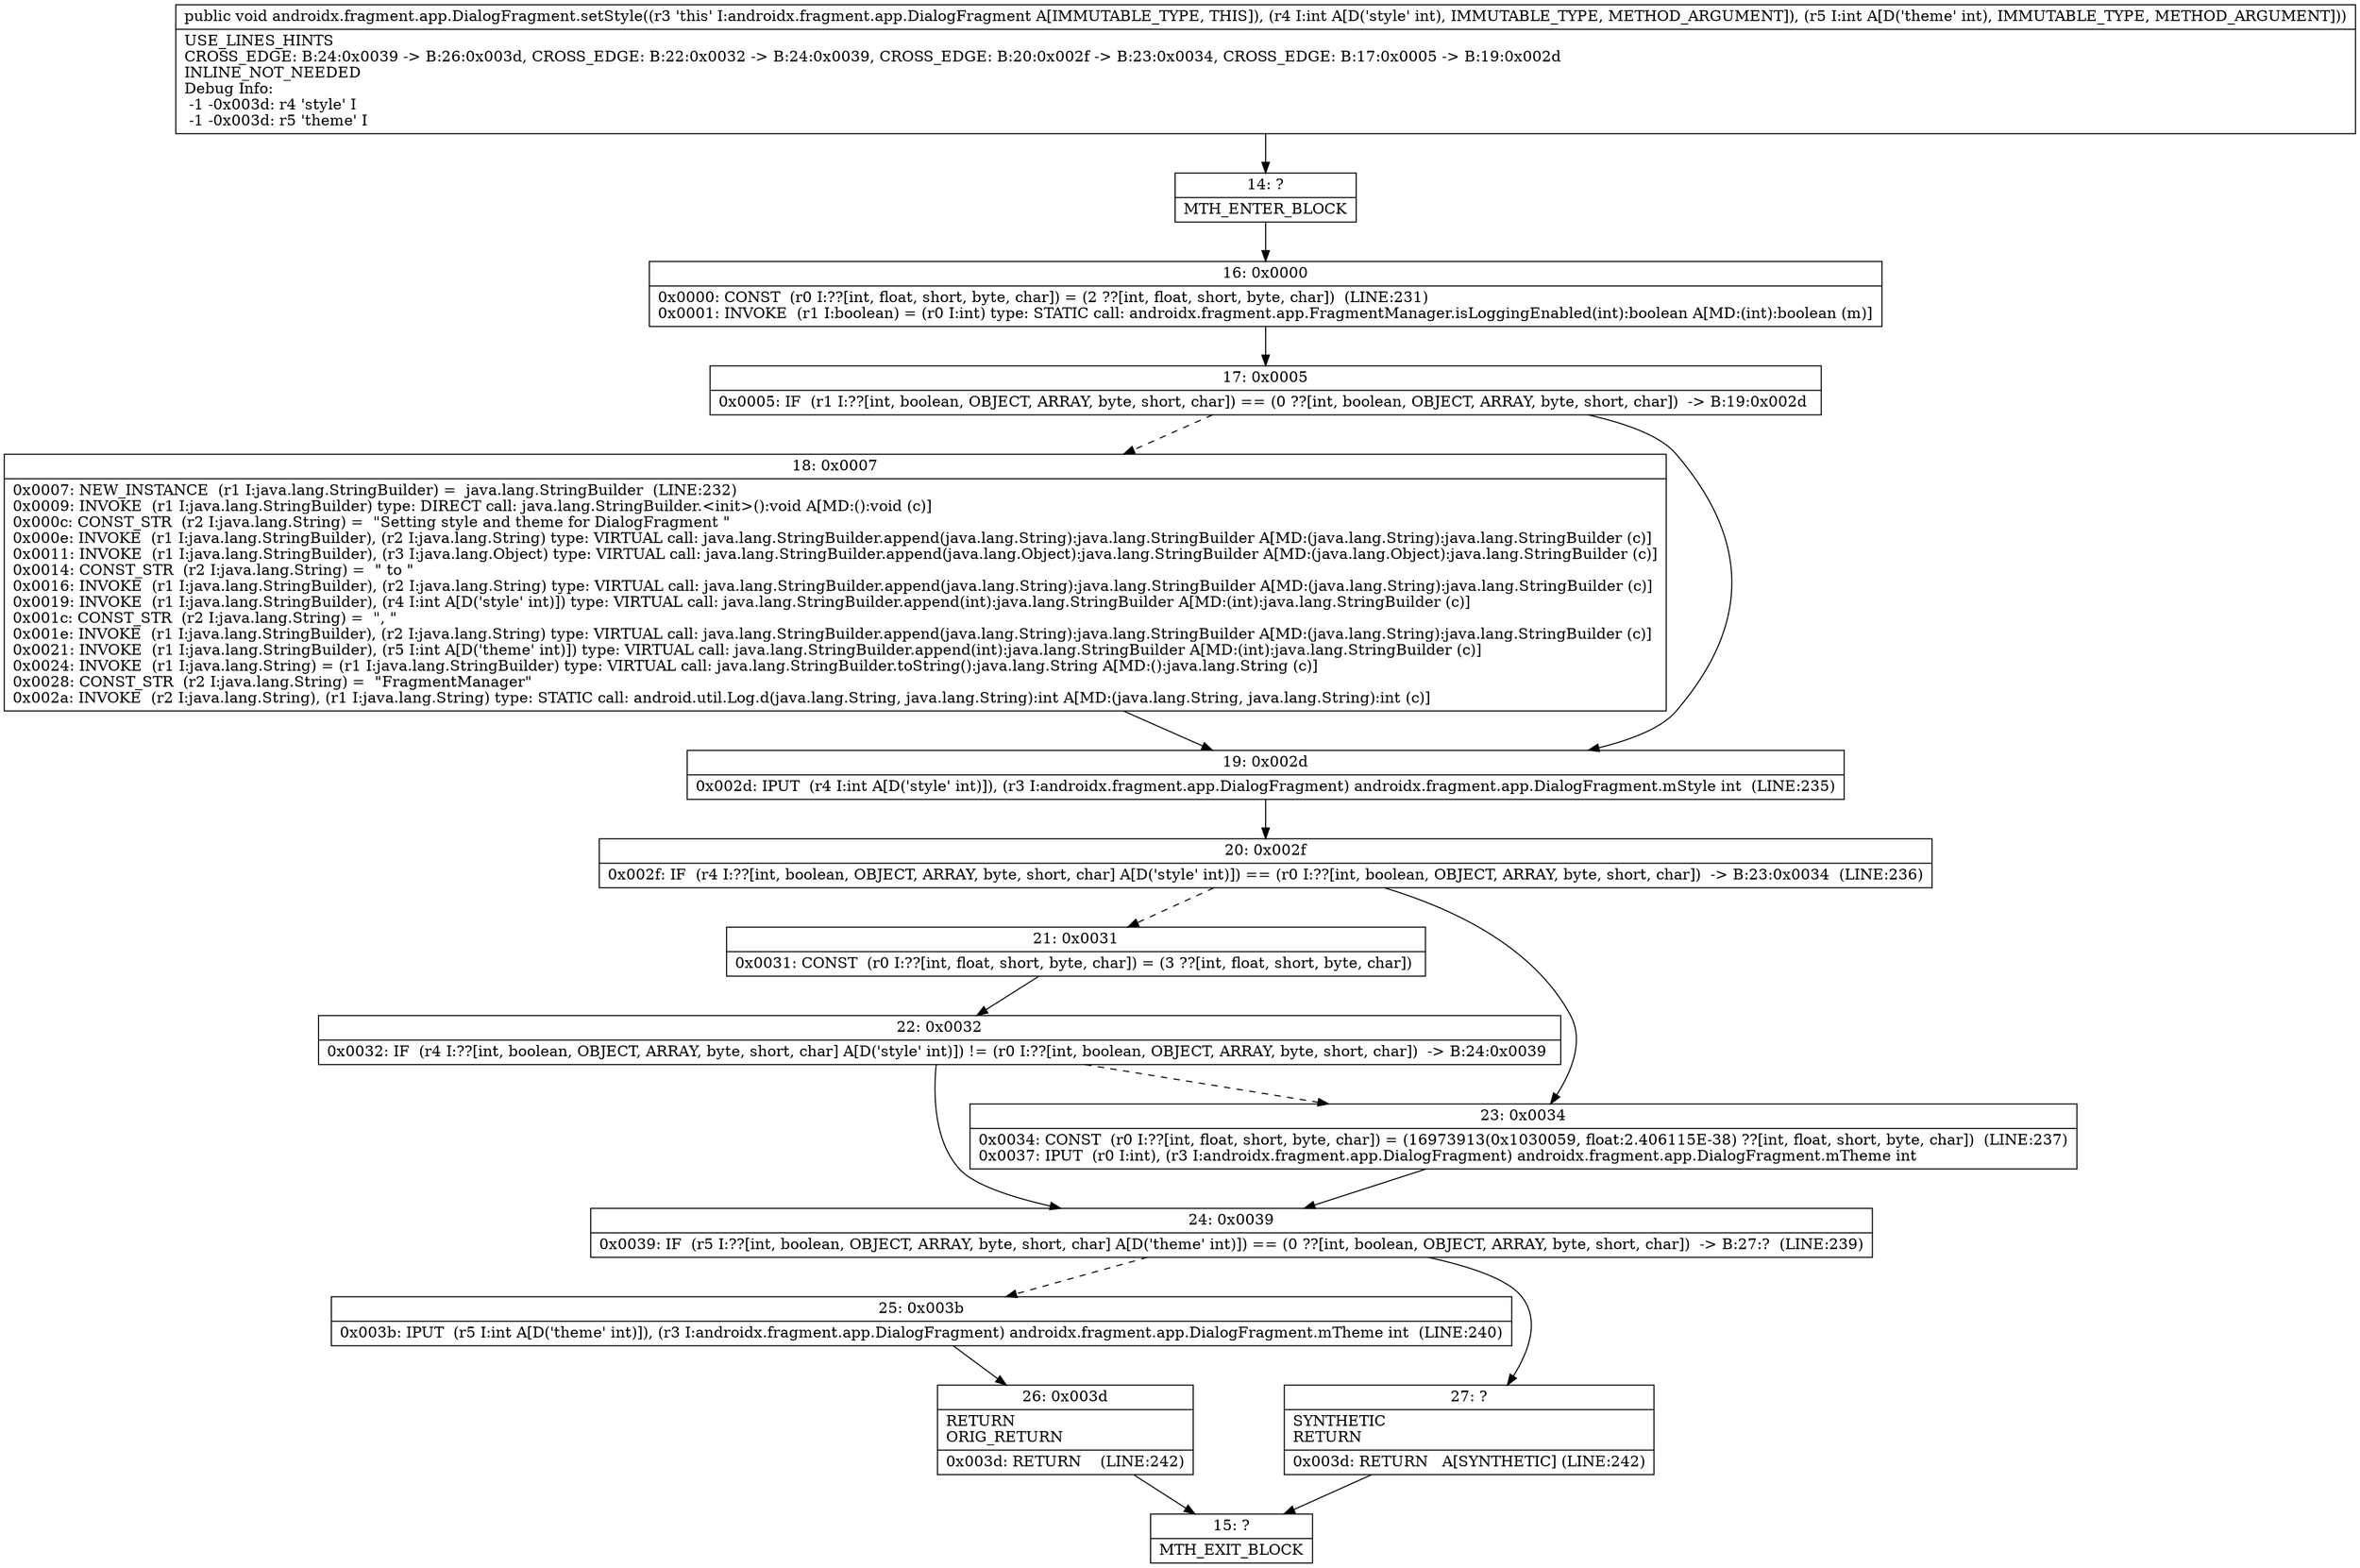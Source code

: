 digraph "CFG forandroidx.fragment.app.DialogFragment.setStyle(II)V" {
Node_14 [shape=record,label="{14\:\ ?|MTH_ENTER_BLOCK\l}"];
Node_16 [shape=record,label="{16\:\ 0x0000|0x0000: CONST  (r0 I:??[int, float, short, byte, char]) = (2 ??[int, float, short, byte, char])  (LINE:231)\l0x0001: INVOKE  (r1 I:boolean) = (r0 I:int) type: STATIC call: androidx.fragment.app.FragmentManager.isLoggingEnabled(int):boolean A[MD:(int):boolean (m)]\l}"];
Node_17 [shape=record,label="{17\:\ 0x0005|0x0005: IF  (r1 I:??[int, boolean, OBJECT, ARRAY, byte, short, char]) == (0 ??[int, boolean, OBJECT, ARRAY, byte, short, char])  \-\> B:19:0x002d \l}"];
Node_18 [shape=record,label="{18\:\ 0x0007|0x0007: NEW_INSTANCE  (r1 I:java.lang.StringBuilder) =  java.lang.StringBuilder  (LINE:232)\l0x0009: INVOKE  (r1 I:java.lang.StringBuilder) type: DIRECT call: java.lang.StringBuilder.\<init\>():void A[MD:():void (c)]\l0x000c: CONST_STR  (r2 I:java.lang.String) =  \"Setting style and theme for DialogFragment \" \l0x000e: INVOKE  (r1 I:java.lang.StringBuilder), (r2 I:java.lang.String) type: VIRTUAL call: java.lang.StringBuilder.append(java.lang.String):java.lang.StringBuilder A[MD:(java.lang.String):java.lang.StringBuilder (c)]\l0x0011: INVOKE  (r1 I:java.lang.StringBuilder), (r3 I:java.lang.Object) type: VIRTUAL call: java.lang.StringBuilder.append(java.lang.Object):java.lang.StringBuilder A[MD:(java.lang.Object):java.lang.StringBuilder (c)]\l0x0014: CONST_STR  (r2 I:java.lang.String) =  \" to \" \l0x0016: INVOKE  (r1 I:java.lang.StringBuilder), (r2 I:java.lang.String) type: VIRTUAL call: java.lang.StringBuilder.append(java.lang.String):java.lang.StringBuilder A[MD:(java.lang.String):java.lang.StringBuilder (c)]\l0x0019: INVOKE  (r1 I:java.lang.StringBuilder), (r4 I:int A[D('style' int)]) type: VIRTUAL call: java.lang.StringBuilder.append(int):java.lang.StringBuilder A[MD:(int):java.lang.StringBuilder (c)]\l0x001c: CONST_STR  (r2 I:java.lang.String) =  \", \" \l0x001e: INVOKE  (r1 I:java.lang.StringBuilder), (r2 I:java.lang.String) type: VIRTUAL call: java.lang.StringBuilder.append(java.lang.String):java.lang.StringBuilder A[MD:(java.lang.String):java.lang.StringBuilder (c)]\l0x0021: INVOKE  (r1 I:java.lang.StringBuilder), (r5 I:int A[D('theme' int)]) type: VIRTUAL call: java.lang.StringBuilder.append(int):java.lang.StringBuilder A[MD:(int):java.lang.StringBuilder (c)]\l0x0024: INVOKE  (r1 I:java.lang.String) = (r1 I:java.lang.StringBuilder) type: VIRTUAL call: java.lang.StringBuilder.toString():java.lang.String A[MD:():java.lang.String (c)]\l0x0028: CONST_STR  (r2 I:java.lang.String) =  \"FragmentManager\" \l0x002a: INVOKE  (r2 I:java.lang.String), (r1 I:java.lang.String) type: STATIC call: android.util.Log.d(java.lang.String, java.lang.String):int A[MD:(java.lang.String, java.lang.String):int (c)]\l}"];
Node_19 [shape=record,label="{19\:\ 0x002d|0x002d: IPUT  (r4 I:int A[D('style' int)]), (r3 I:androidx.fragment.app.DialogFragment) androidx.fragment.app.DialogFragment.mStyle int  (LINE:235)\l}"];
Node_20 [shape=record,label="{20\:\ 0x002f|0x002f: IF  (r4 I:??[int, boolean, OBJECT, ARRAY, byte, short, char] A[D('style' int)]) == (r0 I:??[int, boolean, OBJECT, ARRAY, byte, short, char])  \-\> B:23:0x0034  (LINE:236)\l}"];
Node_21 [shape=record,label="{21\:\ 0x0031|0x0031: CONST  (r0 I:??[int, float, short, byte, char]) = (3 ??[int, float, short, byte, char]) \l}"];
Node_22 [shape=record,label="{22\:\ 0x0032|0x0032: IF  (r4 I:??[int, boolean, OBJECT, ARRAY, byte, short, char] A[D('style' int)]) != (r0 I:??[int, boolean, OBJECT, ARRAY, byte, short, char])  \-\> B:24:0x0039 \l}"];
Node_24 [shape=record,label="{24\:\ 0x0039|0x0039: IF  (r5 I:??[int, boolean, OBJECT, ARRAY, byte, short, char] A[D('theme' int)]) == (0 ??[int, boolean, OBJECT, ARRAY, byte, short, char])  \-\> B:27:?  (LINE:239)\l}"];
Node_25 [shape=record,label="{25\:\ 0x003b|0x003b: IPUT  (r5 I:int A[D('theme' int)]), (r3 I:androidx.fragment.app.DialogFragment) androidx.fragment.app.DialogFragment.mTheme int  (LINE:240)\l}"];
Node_26 [shape=record,label="{26\:\ 0x003d|RETURN\lORIG_RETURN\l|0x003d: RETURN    (LINE:242)\l}"];
Node_15 [shape=record,label="{15\:\ ?|MTH_EXIT_BLOCK\l}"];
Node_27 [shape=record,label="{27\:\ ?|SYNTHETIC\lRETURN\l|0x003d: RETURN   A[SYNTHETIC] (LINE:242)\l}"];
Node_23 [shape=record,label="{23\:\ 0x0034|0x0034: CONST  (r0 I:??[int, float, short, byte, char]) = (16973913(0x1030059, float:2.406115E\-38) ??[int, float, short, byte, char])  (LINE:237)\l0x0037: IPUT  (r0 I:int), (r3 I:androidx.fragment.app.DialogFragment) androidx.fragment.app.DialogFragment.mTheme int \l}"];
MethodNode[shape=record,label="{public void androidx.fragment.app.DialogFragment.setStyle((r3 'this' I:androidx.fragment.app.DialogFragment A[IMMUTABLE_TYPE, THIS]), (r4 I:int A[D('style' int), IMMUTABLE_TYPE, METHOD_ARGUMENT]), (r5 I:int A[D('theme' int), IMMUTABLE_TYPE, METHOD_ARGUMENT]))  | USE_LINES_HINTS\lCROSS_EDGE: B:24:0x0039 \-\> B:26:0x003d, CROSS_EDGE: B:22:0x0032 \-\> B:24:0x0039, CROSS_EDGE: B:20:0x002f \-\> B:23:0x0034, CROSS_EDGE: B:17:0x0005 \-\> B:19:0x002d\lINLINE_NOT_NEEDED\lDebug Info:\l  \-1 \-0x003d: r4 'style' I\l  \-1 \-0x003d: r5 'theme' I\l}"];
MethodNode -> Node_14;Node_14 -> Node_16;
Node_16 -> Node_17;
Node_17 -> Node_18[style=dashed];
Node_17 -> Node_19;
Node_18 -> Node_19;
Node_19 -> Node_20;
Node_20 -> Node_21[style=dashed];
Node_20 -> Node_23;
Node_21 -> Node_22;
Node_22 -> Node_23[style=dashed];
Node_22 -> Node_24;
Node_24 -> Node_25[style=dashed];
Node_24 -> Node_27;
Node_25 -> Node_26;
Node_26 -> Node_15;
Node_27 -> Node_15;
Node_23 -> Node_24;
}

